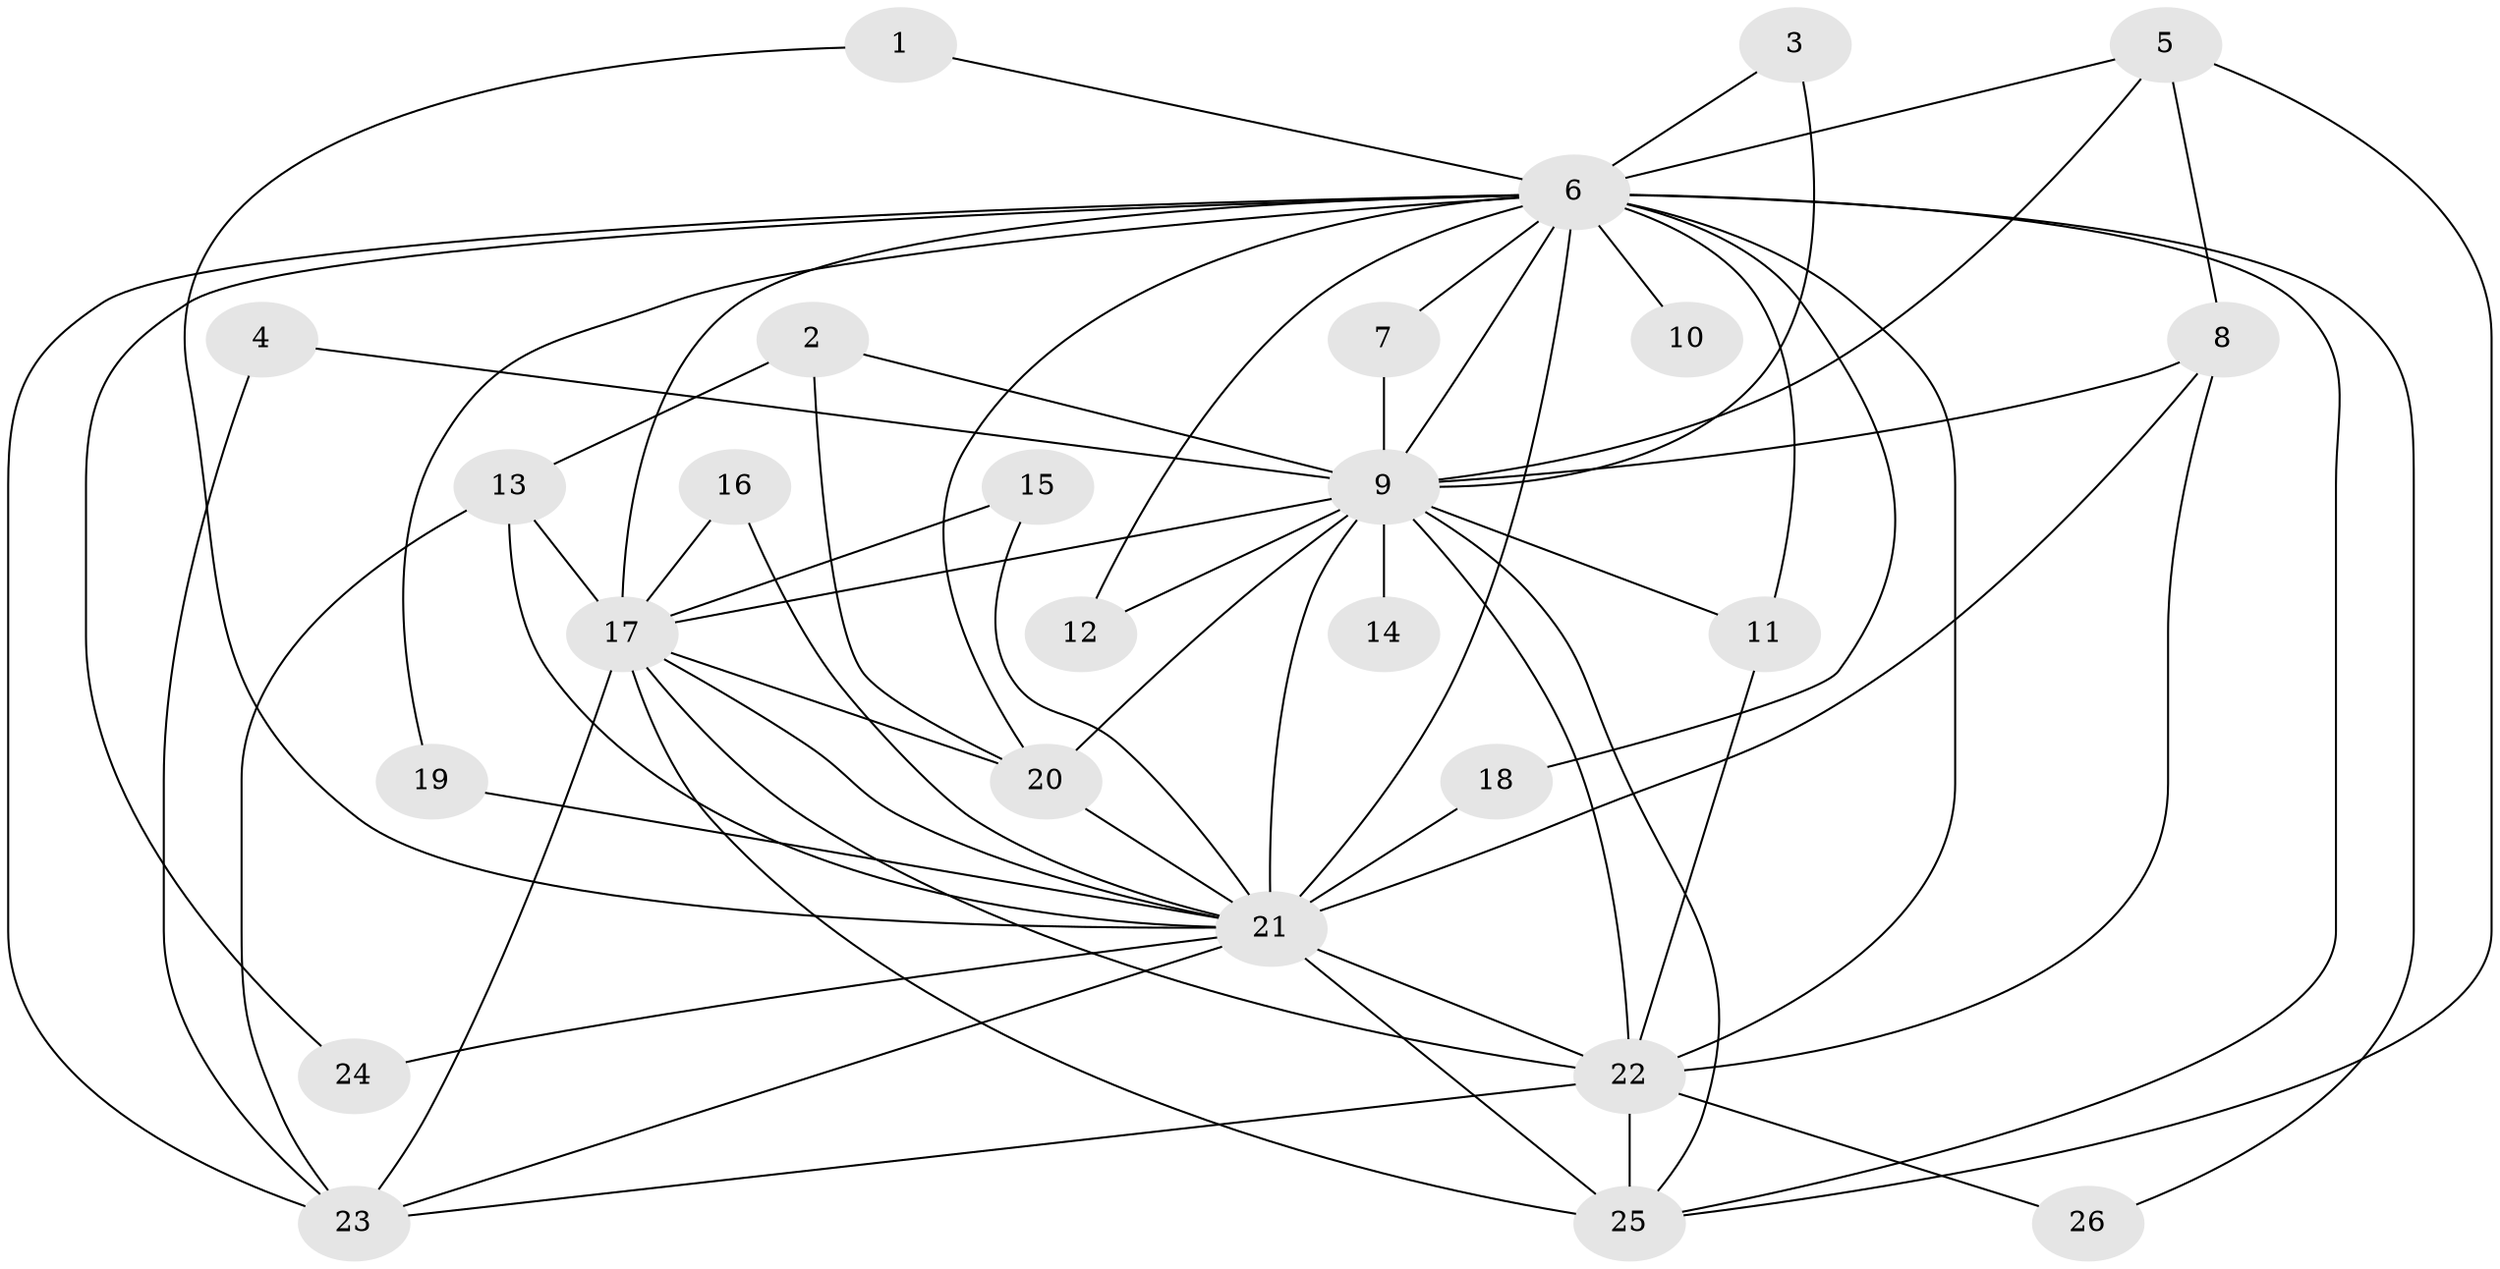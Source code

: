 // original degree distribution, {14: 0.057692307692307696, 18: 0.038461538461538464, 22: 0.019230769230769232, 15: 0.038461538461538464, 11: 0.019230769230769232, 13: 0.019230769230769232, 3: 0.1346153846153846, 2: 0.5769230769230769, 4: 0.038461538461538464, 5: 0.057692307692307696}
// Generated by graph-tools (version 1.1) at 2025/49/03/09/25 03:49:27]
// undirected, 26 vertices, 63 edges
graph export_dot {
graph [start="1"]
  node [color=gray90,style=filled];
  1;
  2;
  3;
  4;
  5;
  6;
  7;
  8;
  9;
  10;
  11;
  12;
  13;
  14;
  15;
  16;
  17;
  18;
  19;
  20;
  21;
  22;
  23;
  24;
  25;
  26;
  1 -- 6 [weight=1.0];
  1 -- 21 [weight=1.0];
  2 -- 9 [weight=1.0];
  2 -- 13 [weight=1.0];
  2 -- 20 [weight=1.0];
  3 -- 6 [weight=1.0];
  3 -- 9 [weight=1.0];
  4 -- 9 [weight=1.0];
  4 -- 23 [weight=1.0];
  5 -- 6 [weight=1.0];
  5 -- 8 [weight=1.0];
  5 -- 9 [weight=1.0];
  5 -- 25 [weight=1.0];
  6 -- 7 [weight=1.0];
  6 -- 9 [weight=4.0];
  6 -- 10 [weight=1.0];
  6 -- 11 [weight=1.0];
  6 -- 12 [weight=1.0];
  6 -- 17 [weight=4.0];
  6 -- 18 [weight=1.0];
  6 -- 19 [weight=1.0];
  6 -- 20 [weight=1.0];
  6 -- 21 [weight=5.0];
  6 -- 22 [weight=4.0];
  6 -- 23 [weight=1.0];
  6 -- 24 [weight=1.0];
  6 -- 25 [weight=2.0];
  6 -- 26 [weight=1.0];
  7 -- 9 [weight=1.0];
  8 -- 9 [weight=1.0];
  8 -- 21 [weight=1.0];
  8 -- 22 [weight=1.0];
  9 -- 11 [weight=1.0];
  9 -- 12 [weight=1.0];
  9 -- 14 [weight=2.0];
  9 -- 17 [weight=5.0];
  9 -- 20 [weight=1.0];
  9 -- 21 [weight=5.0];
  9 -- 22 [weight=2.0];
  9 -- 25 [weight=2.0];
  11 -- 22 [weight=1.0];
  13 -- 17 [weight=1.0];
  13 -- 21 [weight=2.0];
  13 -- 23 [weight=1.0];
  15 -- 17 [weight=1.0];
  15 -- 21 [weight=1.0];
  16 -- 17 [weight=1.0];
  16 -- 21 [weight=1.0];
  17 -- 20 [weight=1.0];
  17 -- 21 [weight=4.0];
  17 -- 22 [weight=2.0];
  17 -- 23 [weight=1.0];
  17 -- 25 [weight=3.0];
  18 -- 21 [weight=1.0];
  19 -- 21 [weight=2.0];
  20 -- 21 [weight=1.0];
  21 -- 22 [weight=2.0];
  21 -- 23 [weight=1.0];
  21 -- 24 [weight=1.0];
  21 -- 25 [weight=2.0];
  22 -- 23 [weight=1.0];
  22 -- 25 [weight=1.0];
  22 -- 26 [weight=1.0];
}
